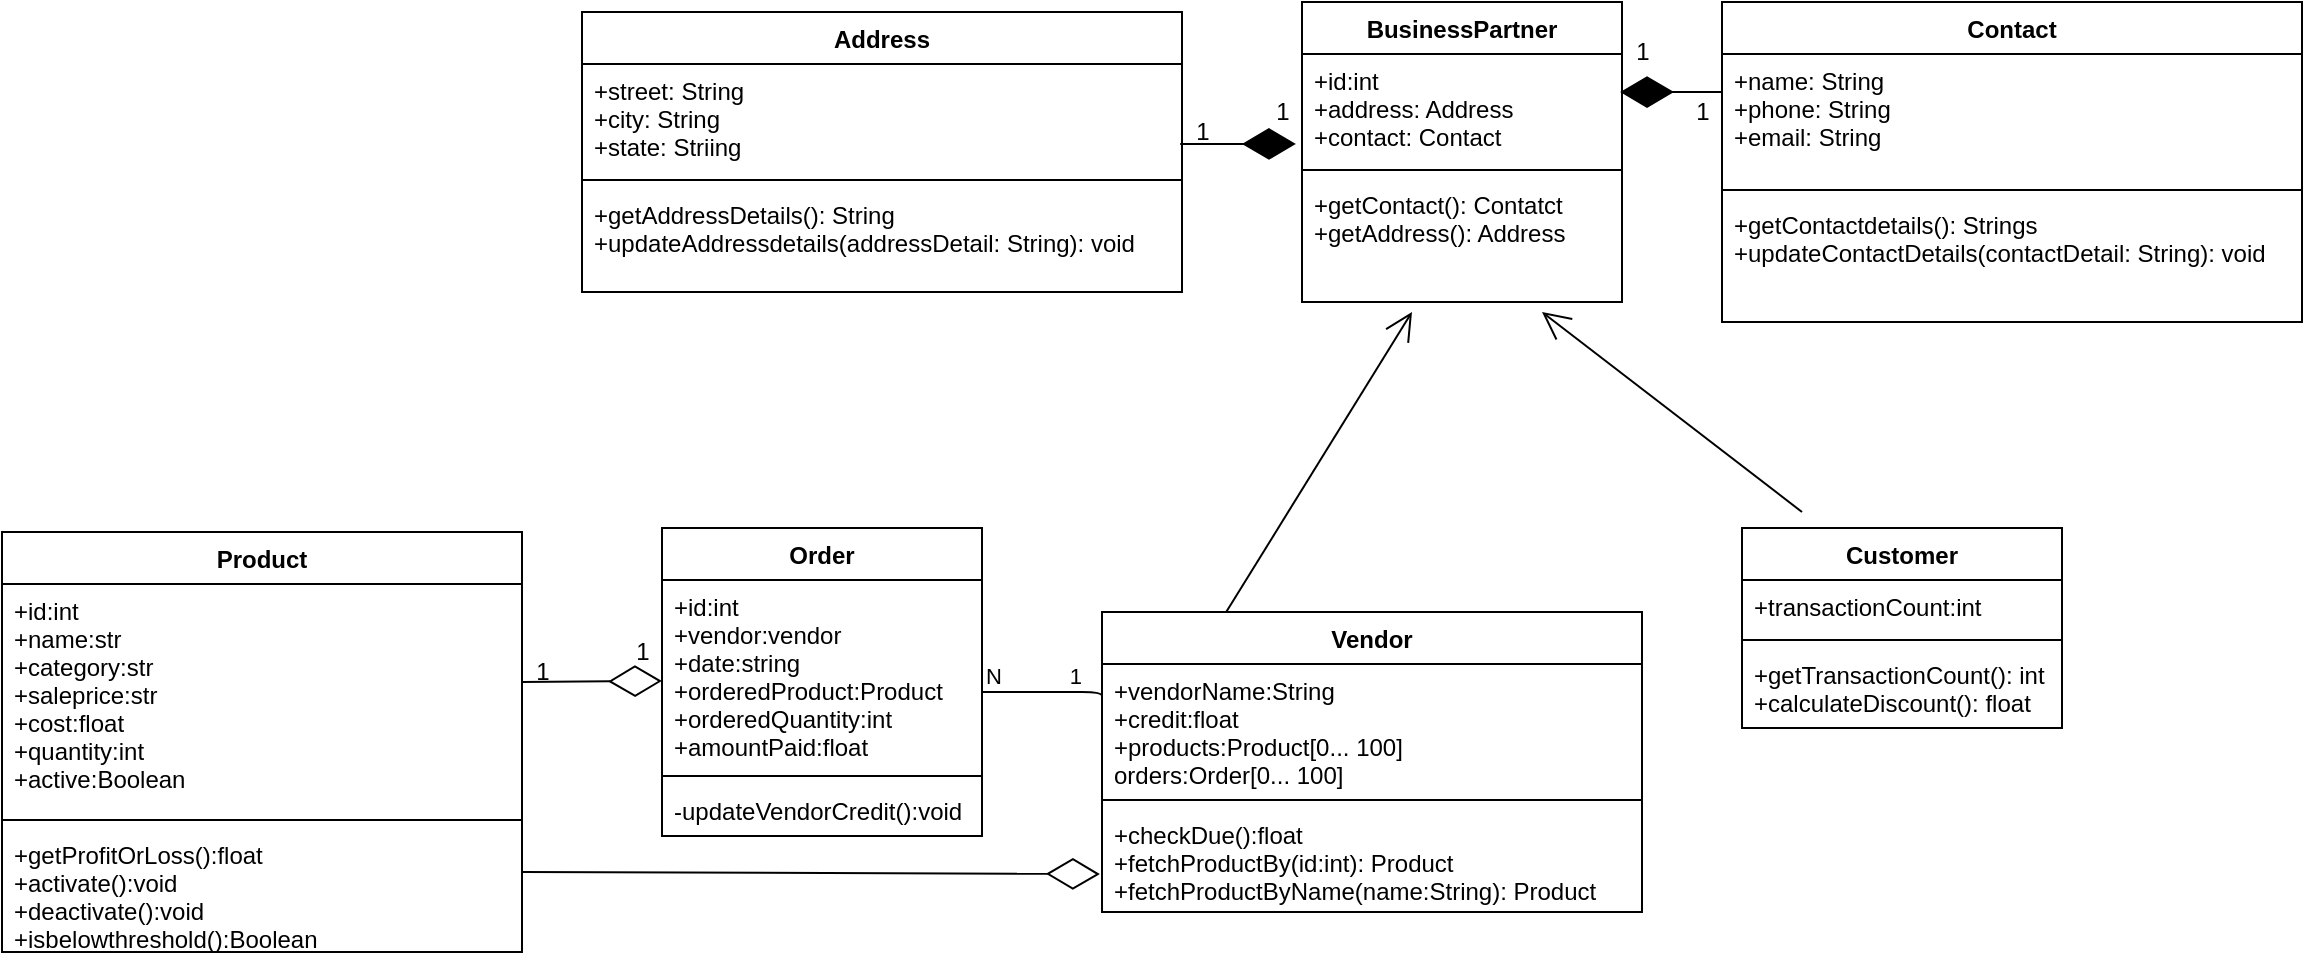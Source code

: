 <mxfile version="15.0.4" type="device"><diagram id="-3HrZJBfIwEmoPjGPeBE" name="Page-1"><mxGraphModel dx="782" dy="482" grid="1" gridSize="10" guides="1" tooltips="1" connect="1" arrows="1" fold="1" page="1" pageScale="1" pageWidth="850" pageHeight="1100" math="0" shadow="0"><root><mxCell id="0"/><mxCell id="1" parent="0"/><mxCell id="Bq0aFoU2PTS3s_AkyryC-1" value="Product" style="swimlane;fontStyle=1;align=center;verticalAlign=top;childLayout=stackLayout;horizontal=1;startSize=26;horizontalStack=0;resizeParent=1;resizeParentMax=0;resizeLast=0;collapsible=1;marginBottom=0;" vertex="1" parent="1"><mxGeometry x="10" y="290" width="260" height="210" as="geometry"/></mxCell><mxCell id="Bq0aFoU2PTS3s_AkyryC-2" value="+id:int&#10;+name:str&#10;+category:str&#10;+saleprice:str&#10;+cost:float&#10;+quantity:int&#10;+active:Boolean" style="text;strokeColor=none;fillColor=none;align=left;verticalAlign=top;spacingLeft=4;spacingRight=4;overflow=hidden;rotatable=0;points=[[0,0.5],[1,0.5]];portConstraint=eastwest;" vertex="1" parent="Bq0aFoU2PTS3s_AkyryC-1"><mxGeometry y="26" width="260" height="114" as="geometry"/></mxCell><mxCell id="Bq0aFoU2PTS3s_AkyryC-3" value="" style="line;strokeWidth=1;fillColor=none;align=left;verticalAlign=middle;spacingTop=-1;spacingLeft=3;spacingRight=3;rotatable=0;labelPosition=right;points=[];portConstraint=eastwest;" vertex="1" parent="Bq0aFoU2PTS3s_AkyryC-1"><mxGeometry y="140" width="260" height="8" as="geometry"/></mxCell><mxCell id="Bq0aFoU2PTS3s_AkyryC-4" value="+getProfitOrLoss():float&#10;+activate():void&#10;+deactivate():void&#10;+isbelowthreshold():Boolean" style="text;strokeColor=none;fillColor=none;align=left;verticalAlign=top;spacingLeft=4;spacingRight=4;overflow=hidden;rotatable=0;points=[[0,0.5],[1,0.5]];portConstraint=eastwest;" vertex="1" parent="Bq0aFoU2PTS3s_AkyryC-1"><mxGeometry y="148" width="260" height="62" as="geometry"/></mxCell><mxCell id="Bq0aFoU2PTS3s_AkyryC-5" value="Order&#10;" style="swimlane;fontStyle=1;align=center;verticalAlign=top;childLayout=stackLayout;horizontal=1;startSize=26;horizontalStack=0;resizeParent=1;resizeParentMax=0;resizeLast=0;collapsible=1;marginBottom=0;" vertex="1" parent="1"><mxGeometry x="340" y="288" width="160" height="154" as="geometry"/></mxCell><mxCell id="Bq0aFoU2PTS3s_AkyryC-6" value="+id:int&#10;+vendor:vendor&#10;+date:string&#10;+orderedProduct:Product&#10;+orderedQuantity:int&#10;+amountPaid:float&#10;" style="text;strokeColor=none;fillColor=none;align=left;verticalAlign=top;spacingLeft=4;spacingRight=4;overflow=hidden;rotatable=0;points=[[0,0.5],[1,0.5]];portConstraint=eastwest;" vertex="1" parent="Bq0aFoU2PTS3s_AkyryC-5"><mxGeometry y="26" width="160" height="94" as="geometry"/></mxCell><mxCell id="Bq0aFoU2PTS3s_AkyryC-7" value="" style="line;strokeWidth=1;fillColor=none;align=left;verticalAlign=middle;spacingTop=-1;spacingLeft=3;spacingRight=3;rotatable=0;labelPosition=right;points=[];portConstraint=eastwest;" vertex="1" parent="Bq0aFoU2PTS3s_AkyryC-5"><mxGeometry y="120" width="160" height="8" as="geometry"/></mxCell><mxCell id="Bq0aFoU2PTS3s_AkyryC-8" value="-updateVendorCredit():void" style="text;strokeColor=none;fillColor=none;align=left;verticalAlign=top;spacingLeft=4;spacingRight=4;overflow=hidden;rotatable=0;points=[[0,0.5],[1,0.5]];portConstraint=eastwest;" vertex="1" parent="Bq0aFoU2PTS3s_AkyryC-5"><mxGeometry y="128" width="160" height="26" as="geometry"/></mxCell><mxCell id="Bq0aFoU2PTS3s_AkyryC-9" value="Vendor" style="swimlane;fontStyle=1;align=center;verticalAlign=top;childLayout=stackLayout;horizontal=1;startSize=26;horizontalStack=0;resizeParent=1;resizeParentMax=0;resizeLast=0;collapsible=1;marginBottom=0;" vertex="1" parent="1"><mxGeometry x="560" y="330" width="270" height="150" as="geometry"/></mxCell><mxCell id="Bq0aFoU2PTS3s_AkyryC-10" value="+vendorName:String&#10;+credit:float&#10;+products:Product[0... 100]&#10;orders:Order[0... 100]" style="text;strokeColor=none;fillColor=none;align=left;verticalAlign=top;spacingLeft=4;spacingRight=4;overflow=hidden;rotatable=0;points=[[0,0.5],[1,0.5]];portConstraint=eastwest;" vertex="1" parent="Bq0aFoU2PTS3s_AkyryC-9"><mxGeometry y="26" width="270" height="64" as="geometry"/></mxCell><mxCell id="Bq0aFoU2PTS3s_AkyryC-11" value="" style="line;strokeWidth=1;fillColor=none;align=left;verticalAlign=middle;spacingTop=-1;spacingLeft=3;spacingRight=3;rotatable=0;labelPosition=right;points=[];portConstraint=eastwest;" vertex="1" parent="Bq0aFoU2PTS3s_AkyryC-9"><mxGeometry y="90" width="270" height="8" as="geometry"/></mxCell><mxCell id="Bq0aFoU2PTS3s_AkyryC-12" value="+checkDue():float&#10;+fetchProductBy(id:int): Product&#10;+fetchProductByName(name:String): Product" style="text;strokeColor=none;fillColor=none;align=left;verticalAlign=top;spacingLeft=4;spacingRight=4;overflow=hidden;rotatable=0;points=[[0,0.5],[1,0.5]];portConstraint=eastwest;" vertex="1" parent="Bq0aFoU2PTS3s_AkyryC-9"><mxGeometry y="98" width="270" height="52" as="geometry"/></mxCell><mxCell id="Bq0aFoU2PTS3s_AkyryC-29" value="Customer" style="swimlane;fontStyle=1;align=center;verticalAlign=top;childLayout=stackLayout;horizontal=1;startSize=26;horizontalStack=0;resizeParent=1;resizeParentMax=0;resizeLast=0;collapsible=1;marginBottom=0;" vertex="1" parent="1"><mxGeometry x="880" y="288" width="160" height="100" as="geometry"/></mxCell><mxCell id="Bq0aFoU2PTS3s_AkyryC-30" value="+transactionCount:int" style="text;strokeColor=none;fillColor=none;align=left;verticalAlign=top;spacingLeft=4;spacingRight=4;overflow=hidden;rotatable=0;points=[[0,0.5],[1,0.5]];portConstraint=eastwest;" vertex="1" parent="Bq0aFoU2PTS3s_AkyryC-29"><mxGeometry y="26" width="160" height="26" as="geometry"/></mxCell><mxCell id="Bq0aFoU2PTS3s_AkyryC-31" value="" style="line;strokeWidth=1;fillColor=none;align=left;verticalAlign=middle;spacingTop=-1;spacingLeft=3;spacingRight=3;rotatable=0;labelPosition=right;points=[];portConstraint=eastwest;" vertex="1" parent="Bq0aFoU2PTS3s_AkyryC-29"><mxGeometry y="52" width="160" height="8" as="geometry"/></mxCell><mxCell id="Bq0aFoU2PTS3s_AkyryC-32" value="+getTransactionCount(): int&#10;+calculateDiscount(): float" style="text;strokeColor=none;fillColor=none;align=left;verticalAlign=top;spacingLeft=4;spacingRight=4;overflow=hidden;rotatable=0;points=[[0,0.5],[1,0.5]];portConstraint=eastwest;" vertex="1" parent="Bq0aFoU2PTS3s_AkyryC-29"><mxGeometry y="60" width="160" height="40" as="geometry"/></mxCell><mxCell id="Bq0aFoU2PTS3s_AkyryC-33" value="Address" style="swimlane;fontStyle=1;align=center;verticalAlign=top;childLayout=stackLayout;horizontal=1;startSize=26;horizontalStack=0;resizeParent=1;resizeParentMax=0;resizeLast=0;collapsible=1;marginBottom=0;" vertex="1" parent="1"><mxGeometry x="300" y="30" width="300" height="140" as="geometry"/></mxCell><mxCell id="Bq0aFoU2PTS3s_AkyryC-34" value="+street: String&#10;+city: String&#10;+state: Striing" style="text;strokeColor=none;fillColor=none;align=left;verticalAlign=top;spacingLeft=4;spacingRight=4;overflow=hidden;rotatable=0;points=[[0,0.5],[1,0.5]];portConstraint=eastwest;" vertex="1" parent="Bq0aFoU2PTS3s_AkyryC-33"><mxGeometry y="26" width="300" height="54" as="geometry"/></mxCell><mxCell id="Bq0aFoU2PTS3s_AkyryC-35" value="" style="line;strokeWidth=1;fillColor=none;align=left;verticalAlign=middle;spacingTop=-1;spacingLeft=3;spacingRight=3;rotatable=0;labelPosition=right;points=[];portConstraint=eastwest;" vertex="1" parent="Bq0aFoU2PTS3s_AkyryC-33"><mxGeometry y="80" width="300" height="8" as="geometry"/></mxCell><mxCell id="Bq0aFoU2PTS3s_AkyryC-36" value="+getAddressDetails(): String&#10;+updateAddressdetails(addressDetail: String): void&#10;" style="text;strokeColor=none;fillColor=none;align=left;verticalAlign=top;spacingLeft=4;spacingRight=4;overflow=hidden;rotatable=0;points=[[0,0.5],[1,0.5]];portConstraint=eastwest;" vertex="1" parent="Bq0aFoU2PTS3s_AkyryC-33"><mxGeometry y="88" width="300" height="52" as="geometry"/></mxCell><mxCell id="Bq0aFoU2PTS3s_AkyryC-38" value="BusinessPartner" style="swimlane;fontStyle=1;align=center;verticalAlign=top;childLayout=stackLayout;horizontal=1;startSize=26;horizontalStack=0;resizeParent=1;resizeParentMax=0;resizeLast=0;collapsible=1;marginBottom=0;" vertex="1" parent="1"><mxGeometry x="660" y="25" width="160" height="150" as="geometry"/></mxCell><mxCell id="Bq0aFoU2PTS3s_AkyryC-39" value="+id:int&#10;+address: Address&#10;+contact: Contact" style="text;strokeColor=none;fillColor=none;align=left;verticalAlign=top;spacingLeft=4;spacingRight=4;overflow=hidden;rotatable=0;points=[[0,0.5],[1,0.5]];portConstraint=eastwest;" vertex="1" parent="Bq0aFoU2PTS3s_AkyryC-38"><mxGeometry y="26" width="160" height="54" as="geometry"/></mxCell><mxCell id="Bq0aFoU2PTS3s_AkyryC-40" value="" style="line;strokeWidth=1;fillColor=none;align=left;verticalAlign=middle;spacingTop=-1;spacingLeft=3;spacingRight=3;rotatable=0;labelPosition=right;points=[];portConstraint=eastwest;" vertex="1" parent="Bq0aFoU2PTS3s_AkyryC-38"><mxGeometry y="80" width="160" height="8" as="geometry"/></mxCell><mxCell id="Bq0aFoU2PTS3s_AkyryC-41" value="+getContact(): Contatct&#10;+getAddress(): Address" style="text;strokeColor=none;fillColor=none;align=left;verticalAlign=top;spacingLeft=4;spacingRight=4;overflow=hidden;rotatable=0;points=[[0,0.5],[1,0.5]];portConstraint=eastwest;" vertex="1" parent="Bq0aFoU2PTS3s_AkyryC-38"><mxGeometry y="88" width="160" height="62" as="geometry"/></mxCell><mxCell id="Bq0aFoU2PTS3s_AkyryC-42" value="Contact" style="swimlane;fontStyle=1;align=center;verticalAlign=top;childLayout=stackLayout;horizontal=1;startSize=26;horizontalStack=0;resizeParent=1;resizeParentMax=0;resizeLast=0;collapsible=1;marginBottom=0;" vertex="1" parent="1"><mxGeometry x="870" y="25" width="290" height="160" as="geometry"/></mxCell><mxCell id="Bq0aFoU2PTS3s_AkyryC-43" value="+name: String&#10;+phone: String&#10;+email: String" style="text;strokeColor=none;fillColor=none;align=left;verticalAlign=top;spacingLeft=4;spacingRight=4;overflow=hidden;rotatable=0;points=[[0,0.5],[1,0.5]];portConstraint=eastwest;" vertex="1" parent="Bq0aFoU2PTS3s_AkyryC-42"><mxGeometry y="26" width="290" height="64" as="geometry"/></mxCell><mxCell id="Bq0aFoU2PTS3s_AkyryC-44" value="" style="line;strokeWidth=1;fillColor=none;align=left;verticalAlign=middle;spacingTop=-1;spacingLeft=3;spacingRight=3;rotatable=0;labelPosition=right;points=[];portConstraint=eastwest;" vertex="1" parent="Bq0aFoU2PTS3s_AkyryC-42"><mxGeometry y="90" width="290" height="8" as="geometry"/></mxCell><mxCell id="Bq0aFoU2PTS3s_AkyryC-45" value="+getContactdetails(): Strings&#10;+updateContactDetails(contactDetail: String): void&#10;" style="text;strokeColor=none;fillColor=none;align=left;verticalAlign=top;spacingLeft=4;spacingRight=4;overflow=hidden;rotatable=0;points=[[0,0.5],[1,0.5]];portConstraint=eastwest;" vertex="1" parent="Bq0aFoU2PTS3s_AkyryC-42"><mxGeometry y="98" width="290" height="62" as="geometry"/></mxCell><mxCell id="Bq0aFoU2PTS3s_AkyryC-47" value="" style="endArrow=diamondThin;endFill=1;endSize=24;html=1;exitX=0.997;exitY=0.741;exitDx=0;exitDy=0;exitPerimeter=0;entryX=-0.019;entryY=0.833;entryDx=0;entryDy=0;entryPerimeter=0;" edge="1" parent="1" source="Bq0aFoU2PTS3s_AkyryC-34" target="Bq0aFoU2PTS3s_AkyryC-39"><mxGeometry width="160" relative="1" as="geometry"><mxPoint x="500" y="99.5" as="sourcePoint"/><mxPoint x="660" y="99.5" as="targetPoint"/><Array as="points"/></mxGeometry></mxCell><mxCell id="Bq0aFoU2PTS3s_AkyryC-48" value="" style="endArrow=diamondThin;endFill=1;endSize=24;html=1;entryX=0.994;entryY=0.352;entryDx=0;entryDy=0;entryPerimeter=0;" edge="1" parent="1" target="Bq0aFoU2PTS3s_AkyryC-39"><mxGeometry width="160" relative="1" as="geometry"><mxPoint x="870" y="70" as="sourcePoint"/><mxPoint x="730" y="70" as="targetPoint"/></mxGeometry></mxCell><mxCell id="Bq0aFoU2PTS3s_AkyryC-49" value="1" style="text;html=1;align=center;verticalAlign=middle;resizable=0;points=[];autosize=1;strokeColor=none;" vertex="1" parent="1"><mxGeometry x="600" y="80" width="20" height="20" as="geometry"/></mxCell><mxCell id="Bq0aFoU2PTS3s_AkyryC-52" value="1" style="text;html=1;align=center;verticalAlign=middle;resizable=0;points=[];autosize=1;strokeColor=none;" vertex="1" parent="1"><mxGeometry x="640" y="70" width="20" height="20" as="geometry"/></mxCell><mxCell id="Bq0aFoU2PTS3s_AkyryC-53" value="1" style="text;html=1;align=center;verticalAlign=middle;resizable=0;points=[];autosize=1;strokeColor=none;" vertex="1" parent="1"><mxGeometry x="820" y="40" width="20" height="20" as="geometry"/></mxCell><mxCell id="Bq0aFoU2PTS3s_AkyryC-55" value="1" style="text;html=1;align=center;verticalAlign=middle;resizable=0;points=[];autosize=1;strokeColor=none;" vertex="1" parent="1"><mxGeometry x="850" y="70" width="20" height="20" as="geometry"/></mxCell><mxCell id="Bq0aFoU2PTS3s_AkyryC-56" value="" style="endArrow=diamondThin;endFill=0;endSize=24;html=1;" edge="1" parent="1"><mxGeometry width="160" relative="1" as="geometry"><mxPoint x="270" y="365" as="sourcePoint"/><mxPoint x="340" y="364.5" as="targetPoint"/></mxGeometry></mxCell><mxCell id="Bq0aFoU2PTS3s_AkyryC-57" value="" style="endArrow=diamondThin;endFill=0;endSize=24;html=1;entryX=-0.004;entryY=0.635;entryDx=0;entryDy=0;entryPerimeter=0;" edge="1" parent="1" target="Bq0aFoU2PTS3s_AkyryC-12"><mxGeometry width="160" relative="1" as="geometry"><mxPoint x="270" y="460" as="sourcePoint"/><mxPoint x="430" y="460" as="targetPoint"/></mxGeometry></mxCell><mxCell id="Bq0aFoU2PTS3s_AkyryC-58" value="" style="endArrow=none;html=1;edgeStyle=orthogonalEdgeStyle;entryX=0;entryY=0.281;entryDx=0;entryDy=0;entryPerimeter=0;" edge="1" parent="1" target="Bq0aFoU2PTS3s_AkyryC-10"><mxGeometry relative="1" as="geometry"><mxPoint x="500" y="370" as="sourcePoint"/><mxPoint x="640" y="370" as="targetPoint"/><Array as="points"><mxPoint x="560" y="370"/></Array></mxGeometry></mxCell><mxCell id="Bq0aFoU2PTS3s_AkyryC-59" value="N" style="edgeLabel;resizable=0;html=1;align=left;verticalAlign=bottom;" connectable="0" vertex="1" parent="Bq0aFoU2PTS3s_AkyryC-58"><mxGeometry x="-1" relative="1" as="geometry"/></mxCell><mxCell id="Bq0aFoU2PTS3s_AkyryC-60" value="1" style="edgeLabel;resizable=0;html=1;align=right;verticalAlign=bottom;" connectable="0" vertex="1" parent="Bq0aFoU2PTS3s_AkyryC-58"><mxGeometry x="1" relative="1" as="geometry"><mxPoint x="-10" y="-4" as="offset"/></mxGeometry></mxCell><mxCell id="Bq0aFoU2PTS3s_AkyryC-61" value="" style="endArrow=open;endFill=1;endSize=12;html=1;exitX=0.23;exitY=0;exitDx=0;exitDy=0;exitPerimeter=0;" edge="1" parent="1" source="Bq0aFoU2PTS3s_AkyryC-9"><mxGeometry width="160" relative="1" as="geometry"><mxPoint x="630" y="320" as="sourcePoint"/><mxPoint x="715" y="180" as="targetPoint"/></mxGeometry></mxCell><mxCell id="Bq0aFoU2PTS3s_AkyryC-62" value="" style="endArrow=open;endFill=1;endSize=12;html=1;" edge="1" parent="1"><mxGeometry width="160" relative="1" as="geometry"><mxPoint x="910" y="280" as="sourcePoint"/><mxPoint x="780" y="180" as="targetPoint"/></mxGeometry></mxCell><mxCell id="Bq0aFoU2PTS3s_AkyryC-63" value="1&lt;br&gt;" style="text;html=1;align=center;verticalAlign=middle;resizable=0;points=[];autosize=1;strokeColor=none;" vertex="1" parent="1"><mxGeometry x="270" y="350" width="20" height="20" as="geometry"/></mxCell><mxCell id="Bq0aFoU2PTS3s_AkyryC-64" value="1" style="text;html=1;align=center;verticalAlign=middle;resizable=0;points=[];autosize=1;strokeColor=none;" vertex="1" parent="1"><mxGeometry x="320" y="340" width="20" height="20" as="geometry"/></mxCell></root></mxGraphModel></diagram></mxfile>